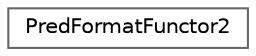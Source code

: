 digraph "Graphical Class Hierarchy"
{
 // LATEX_PDF_SIZE
  bgcolor="transparent";
  edge [fontname=Helvetica,fontsize=10,labelfontname=Helvetica,labelfontsize=10];
  node [fontname=Helvetica,fontsize=10,shape=box,height=0.2,width=0.4];
  rankdir="LR";
  Node0 [id="Node000000",label="PredFormatFunctor2",height=0.2,width=0.4,color="grey40", fillcolor="white", style="filled",URL="$struct_pred_format_functor2.html",tooltip=" "];
}
